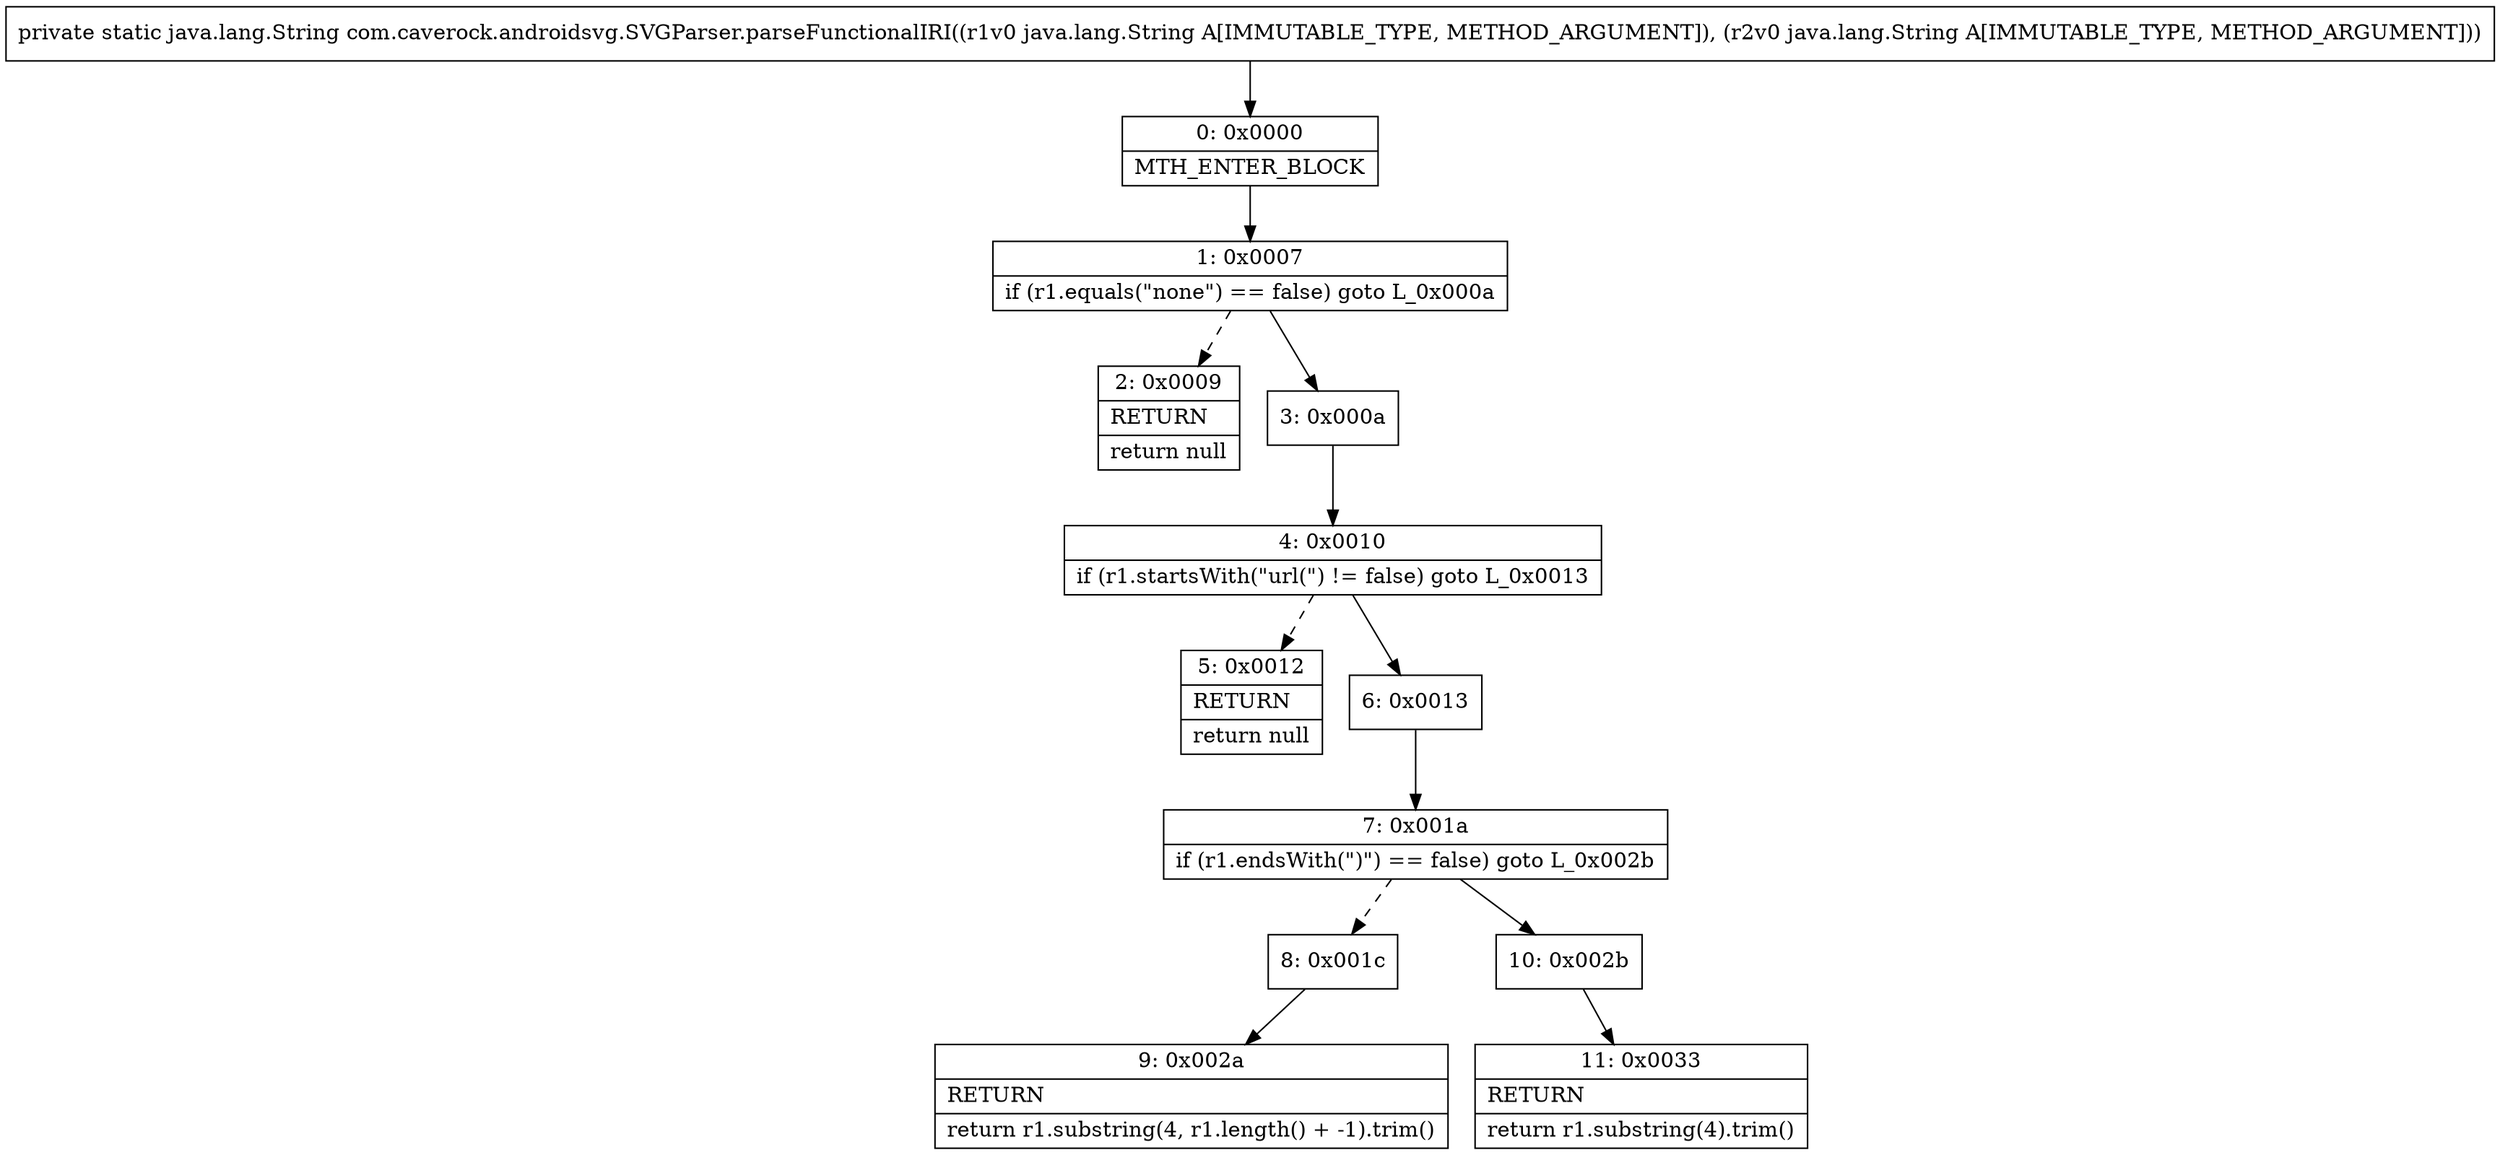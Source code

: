 digraph "CFG forcom.caverock.androidsvg.SVGParser.parseFunctionalIRI(Ljava\/lang\/String;Ljava\/lang\/String;)Ljava\/lang\/String;" {
Node_0 [shape=record,label="{0\:\ 0x0000|MTH_ENTER_BLOCK\l}"];
Node_1 [shape=record,label="{1\:\ 0x0007|if (r1.equals(\"none\") == false) goto L_0x000a\l}"];
Node_2 [shape=record,label="{2\:\ 0x0009|RETURN\l|return null\l}"];
Node_3 [shape=record,label="{3\:\ 0x000a}"];
Node_4 [shape=record,label="{4\:\ 0x0010|if (r1.startsWith(\"url(\") != false) goto L_0x0013\l}"];
Node_5 [shape=record,label="{5\:\ 0x0012|RETURN\l|return null\l}"];
Node_6 [shape=record,label="{6\:\ 0x0013}"];
Node_7 [shape=record,label="{7\:\ 0x001a|if (r1.endsWith(\")\") == false) goto L_0x002b\l}"];
Node_8 [shape=record,label="{8\:\ 0x001c}"];
Node_9 [shape=record,label="{9\:\ 0x002a|RETURN\l|return r1.substring(4, r1.length() + \-1).trim()\l}"];
Node_10 [shape=record,label="{10\:\ 0x002b}"];
Node_11 [shape=record,label="{11\:\ 0x0033|RETURN\l|return r1.substring(4).trim()\l}"];
MethodNode[shape=record,label="{private static java.lang.String com.caverock.androidsvg.SVGParser.parseFunctionalIRI((r1v0 java.lang.String A[IMMUTABLE_TYPE, METHOD_ARGUMENT]), (r2v0 java.lang.String A[IMMUTABLE_TYPE, METHOD_ARGUMENT])) }"];
MethodNode -> Node_0;
Node_0 -> Node_1;
Node_1 -> Node_2[style=dashed];
Node_1 -> Node_3;
Node_3 -> Node_4;
Node_4 -> Node_5[style=dashed];
Node_4 -> Node_6;
Node_6 -> Node_7;
Node_7 -> Node_8[style=dashed];
Node_7 -> Node_10;
Node_8 -> Node_9;
Node_10 -> Node_11;
}

